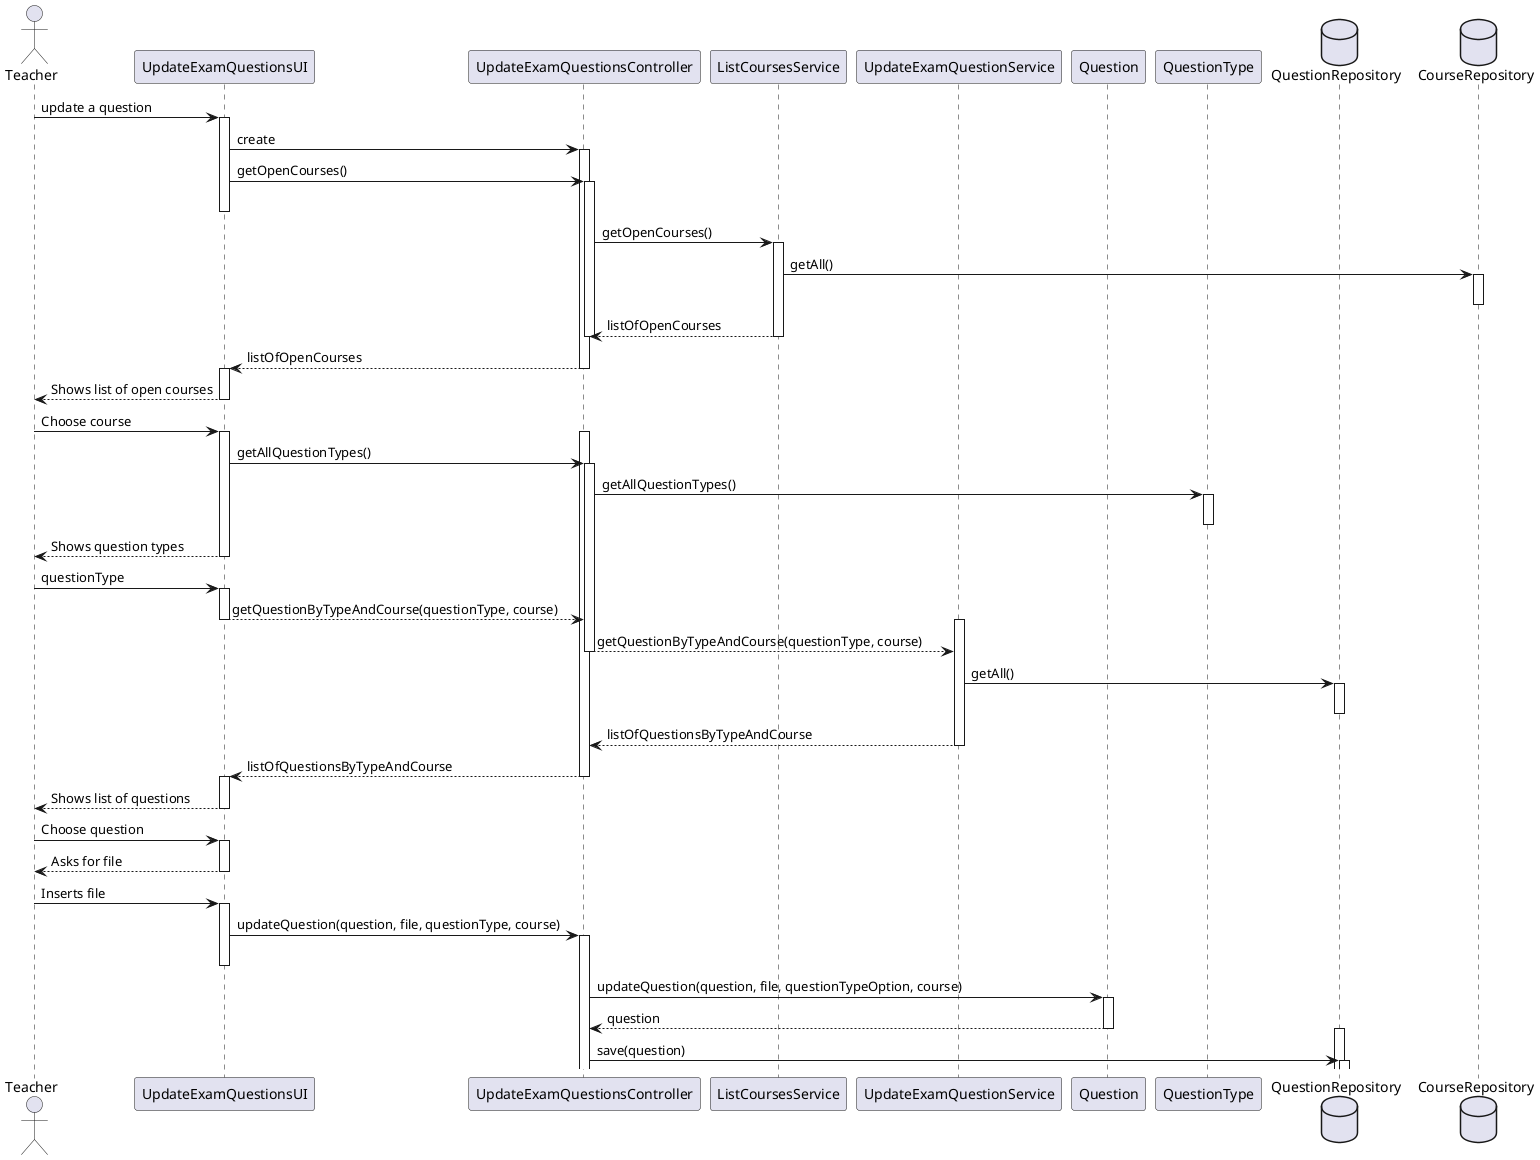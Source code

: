 @startuml

autoactivate on

actor Teacher as T
participant "UpdateExamQuestionsUI" as UI
participant "UpdateExamQuestionsController" as QC
participant "ListCoursesService" as S
participant "UpdateExamQuestionService" as QS
participant "Question" as Q
participant "QuestionType" as QT
database "QuestionRepository" as QR
database "CourseRepository" as CR


T -> UI: update a question
UI -> QC: create
UI->QC:getOpenCourses()
deactivate UI
QC->S:getOpenCourses()
S->CR:getAll()
deactivate QR
deactivate CR
S-->QC:listOfOpenCourses
deactivate QC

QC-->UI:listOfOpenCourses

activate UI
UI-->T: Shows list of open courses
T->UI: Choose course
activate QC
UI->QC:getAllQuestionTypes()
QC->QT:getAllQuestionTypes()
deactivate QT
UI-->T:Shows question types
T->UI: questionType

UI-->QC: getQuestionByTypeAndCourse(questionType, course)
activate QS
QC-->QS: getQuestionByTypeAndCourse(questionType, course)
QS->QR:getAll()
deactivate QR
QS-->QC:listOfQuestionsByTypeAndCourse
deactivate QS
QC-->UI:listOfQuestionsByTypeAndCourse
activate UI
UI-->T:Shows list of questions
T->UI:Choose question
UI-->T: Asks for file
T->UI: Inserts file
UI->QC: updateQuestion(question, file, questionType, course)
deactivate UI
QC->Q: updateQuestion(question, file, questionTypeOption, course)
Q-->QC: question
activate QR
QC->QR:save(question)

@enduml